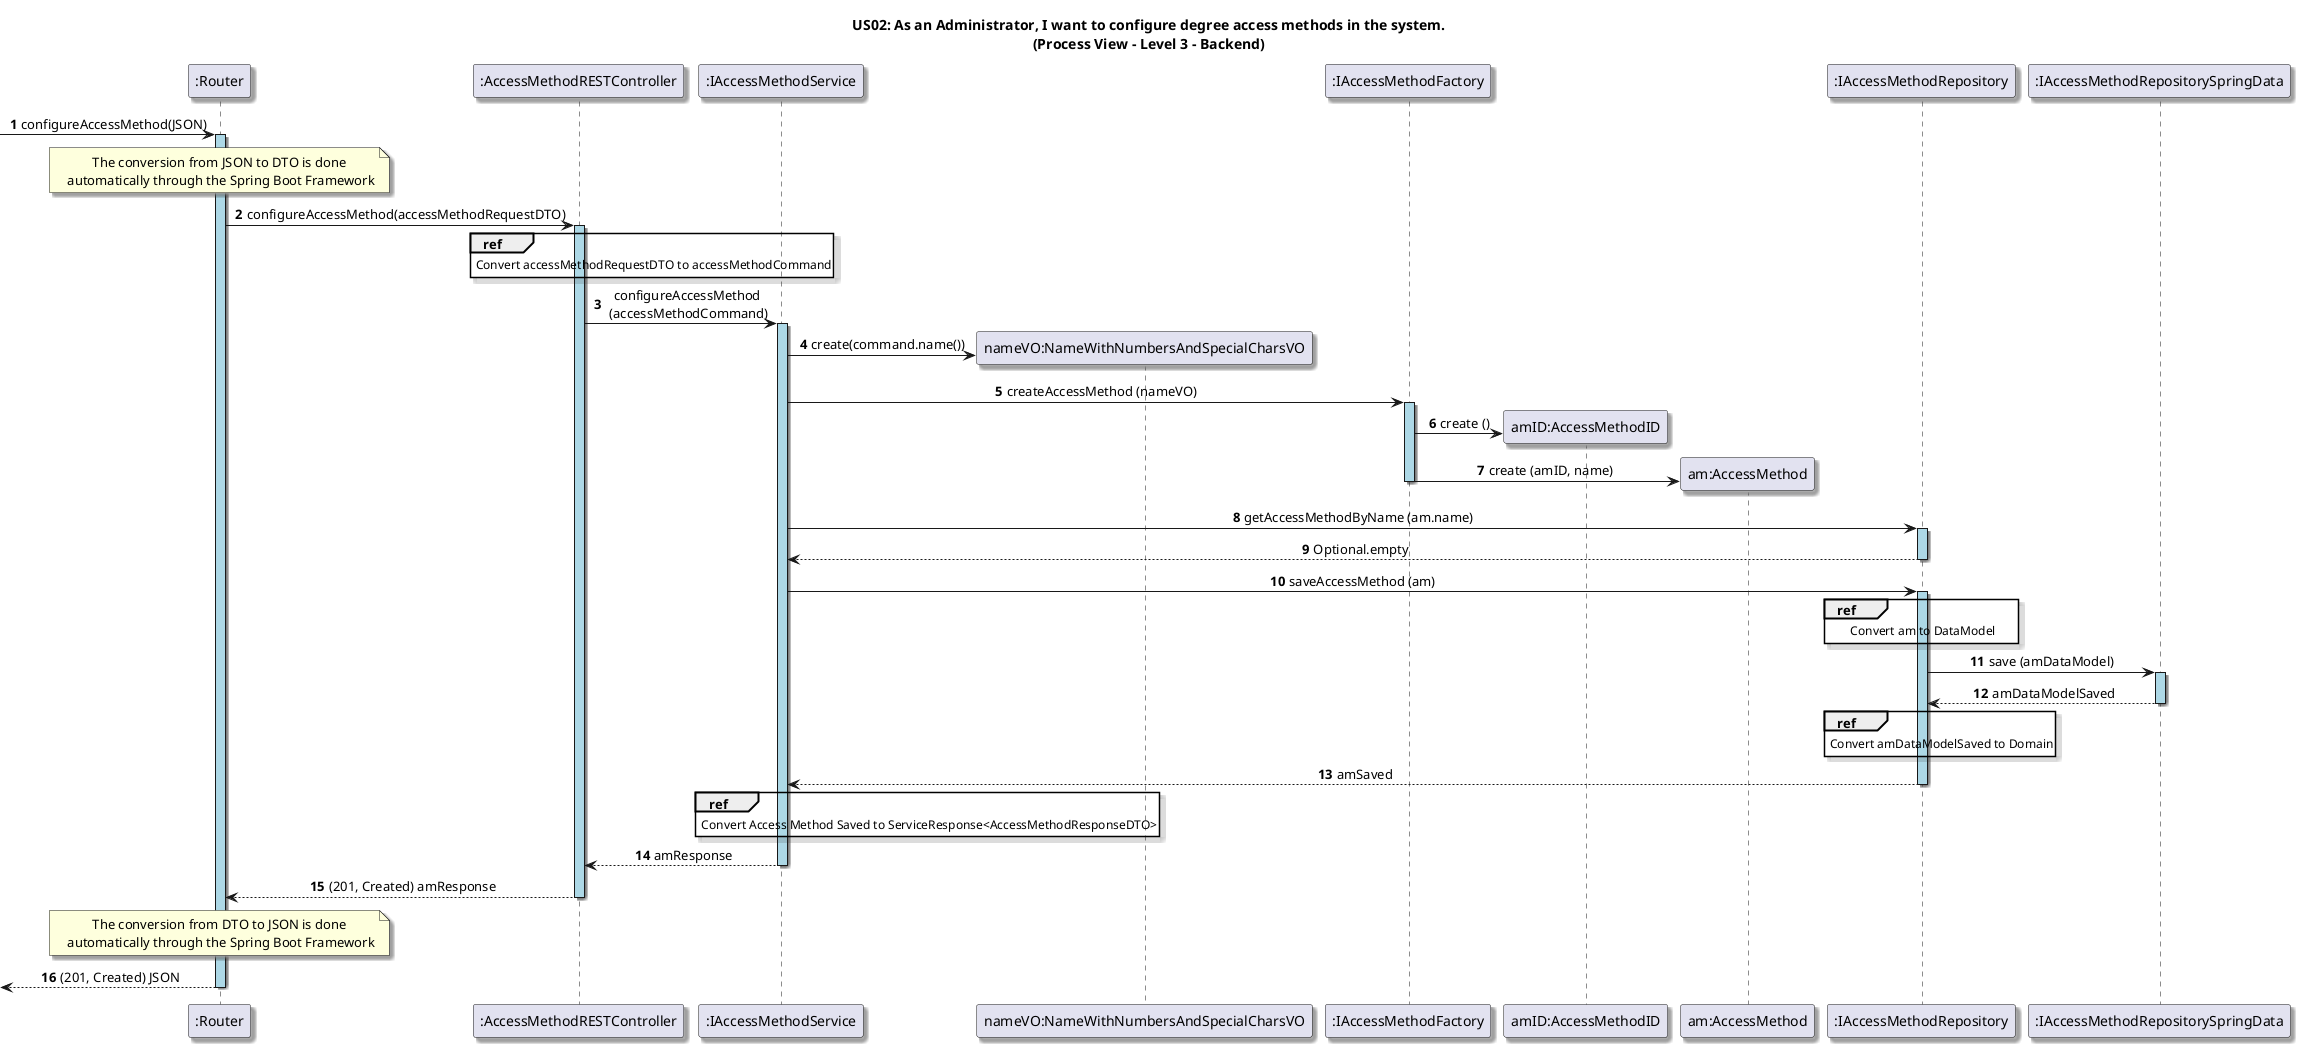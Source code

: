 @startuml

title US02: As an Administrator, I want to configure degree access methods in the system.\n(Process View - Level 3 - Backend)

skinparam defaultTextAlignment center
skinparam shadowing true


autonumber

participant ":Router" as router
-> router: configureAccessMethod(JSON)
activate router #LightBlue
note over router: The conversion from JSON to DTO is done\n automatically through the Spring Boot Framework

participant ":AccessMethodRESTController" as Controller
router -> Controller: configureAccessMethod(accessMethodRequestDTO)
activate Controller #LightBlue

ref over Controller
    Convert accessMethodRequestDTO to accessMethodCommand
end

participant ":IAccessMethodService" as service
Controller -> service: configureAccessMethod\n (accessMethodCommand)
activate service #LightBlue

create "nameVO:NameWithNumbersAndSpecialCharsVO"
service -> "nameVO:NameWithNumbersAndSpecialCharsVO": create(command.name())

participant ":IAccessMethodFactory" as Factory
service -> Factory: createAccessMethod (nameVO)
activate Factory #LightBlue 

create "amID:AccessMethodID"
Factory -> "amID:AccessMethodID": create ()

create "am:AccessMethod"
Factory -> "am:AccessMethod": create (amID, name)
deactivate Factory

participant ":IAccessMethodRepository" as Repository
service -> Repository: getAccessMethodByName (am.name)
activate Repository #LightBlue 
Repository --> service: Optional.empty
deactivate Repository

service -> Repository: saveAccessMethod (am)
activate Repository #LightBlue 

ref over Repository
    Convert am to DataModel
end

participant ":IAccessMethodRepositorySpringData" as springDataRepository
Repository -> springDataRepository: save (amDataModel)
activate springDataRepository #LightBlue 
springDataRepository --> Repository : amDataModelSaved
deactivate springDataRepository

ref over Repository
    Convert amDataModelSaved to Domain
end

Repository --> service: amSaved
deactivate Repository


ref over service
    Convert Access Method Saved to ServiceResponse<AccessMethodResponseDTO>
end

service --> Controller: amResponse

deactivate service

Controller --> router: (201, Created) amResponse
deactivate Controller

note over router: The conversion from DTO to JSON is done\n automatically through the Spring Boot Framework

<-- router: (201, Created) JSON
deactivate router

@enduml
